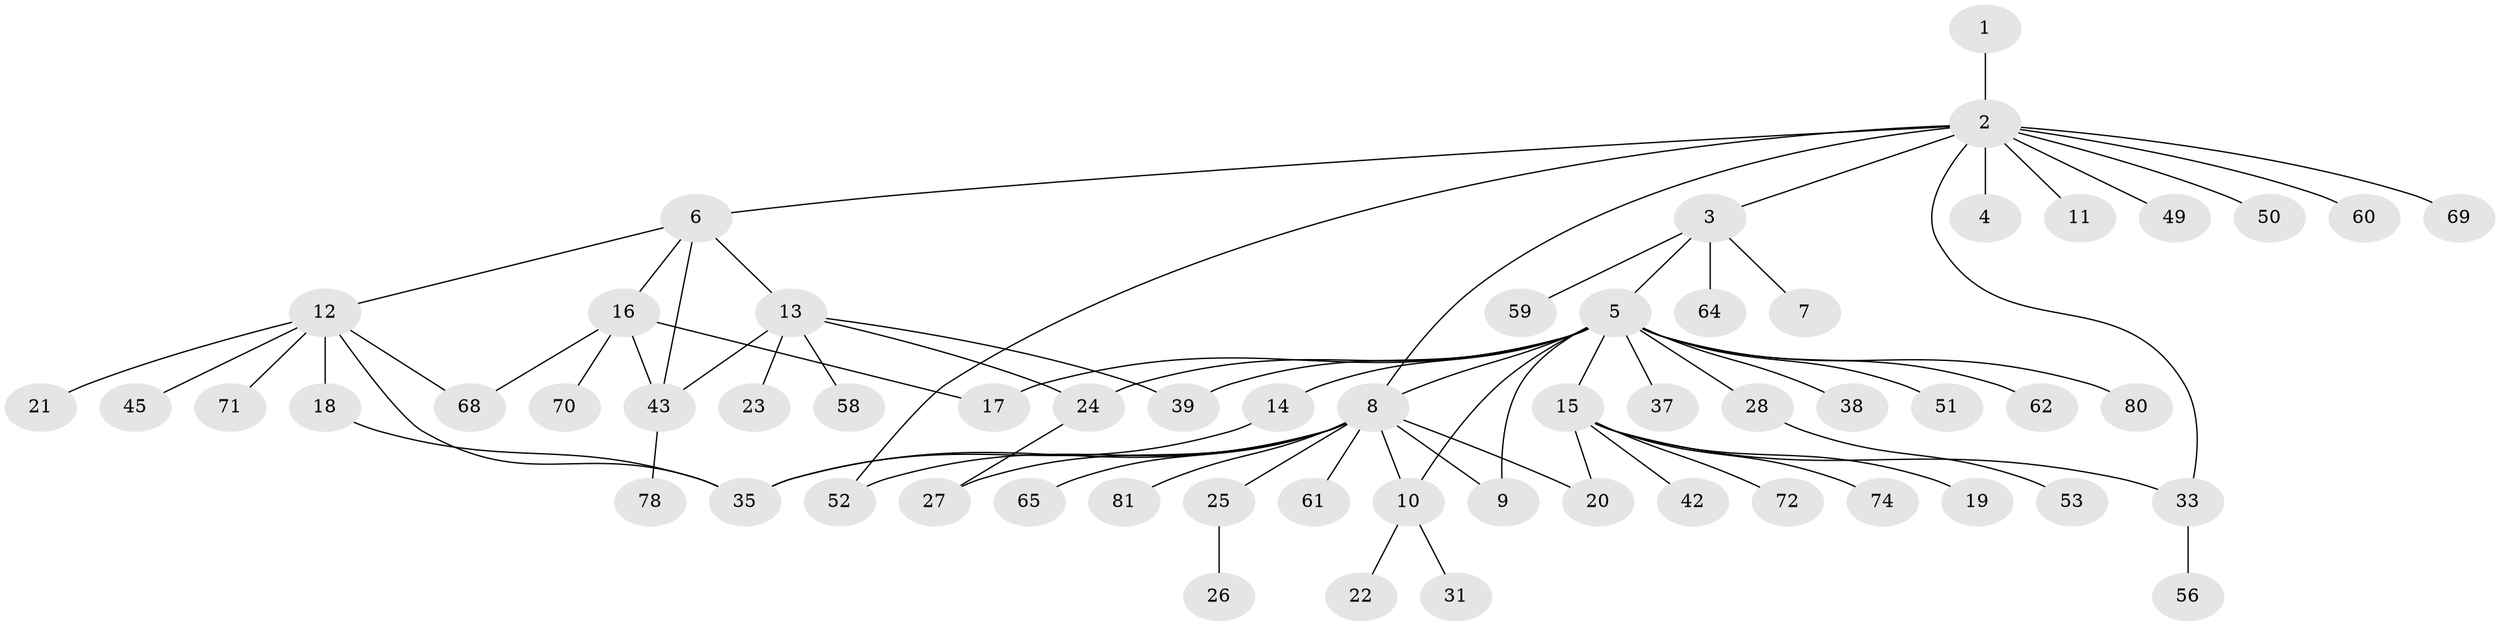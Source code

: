 // Generated by graph-tools (version 1.1) at 2025/23/03/03/25 07:23:53]
// undirected, 59 vertices, 74 edges
graph export_dot {
graph [start="1"]
  node [color=gray90,style=filled];
  1;
  2 [super="+29"];
  3 [super="+55"];
  4;
  5 [super="+57"];
  6 [super="+63"];
  7;
  8 [super="+46"];
  9;
  10 [super="+30"];
  11;
  12 [super="+47"];
  13 [super="+54"];
  14;
  15 [super="+36"];
  16 [super="+32"];
  17 [super="+67"];
  18;
  19;
  20 [super="+79"];
  21;
  22 [super="+40"];
  23;
  24;
  25 [super="+82"];
  26;
  27 [super="+44"];
  28 [super="+41"];
  31 [super="+34"];
  33;
  35 [super="+48"];
  37;
  38;
  39 [super="+66"];
  42;
  43;
  45 [super="+76"];
  49;
  50 [super="+75"];
  51;
  52;
  53;
  56;
  58;
  59;
  60;
  61 [super="+77"];
  62;
  64;
  65;
  68 [super="+73"];
  69;
  70;
  71;
  72;
  74;
  78;
  80;
  81;
  1 -- 2;
  2 -- 3;
  2 -- 4;
  2 -- 6;
  2 -- 8;
  2 -- 11;
  2 -- 33;
  2 -- 49;
  2 -- 60;
  2 -- 69;
  2 -- 50;
  2 -- 52;
  3 -- 5;
  3 -- 7;
  3 -- 59;
  3 -- 64;
  5 -- 8;
  5 -- 9;
  5 -- 14;
  5 -- 15;
  5 -- 17;
  5 -- 24;
  5 -- 28 [weight=2];
  5 -- 37;
  5 -- 38;
  5 -- 51;
  5 -- 62;
  5 -- 80;
  5 -- 10;
  5 -- 39;
  6 -- 12;
  6 -- 13;
  6 -- 16;
  6 -- 43;
  8 -- 9;
  8 -- 10;
  8 -- 20;
  8 -- 25;
  8 -- 27;
  8 -- 35;
  8 -- 52;
  8 -- 61;
  8 -- 65;
  8 -- 81;
  10 -- 22;
  10 -- 31;
  12 -- 18;
  12 -- 21;
  12 -- 35;
  12 -- 45;
  12 -- 68;
  12 -- 71;
  13 -- 23;
  13 -- 39;
  13 -- 43;
  13 -- 58;
  13 -- 24;
  14 -- 35;
  15 -- 19;
  15 -- 33;
  15 -- 20;
  15 -- 74;
  15 -- 72;
  15 -- 42;
  16 -- 17;
  16 -- 43;
  16 -- 68;
  16 -- 70;
  18 -- 35;
  24 -- 27;
  25 -- 26;
  28 -- 53;
  33 -- 56;
  43 -- 78;
}
